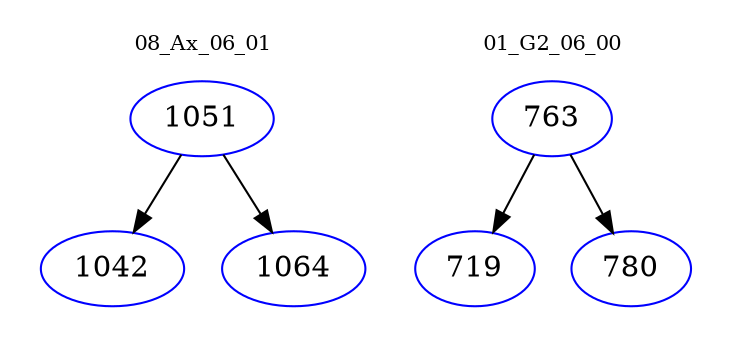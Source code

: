 digraph{
subgraph cluster_0 {
color = white
label = "08_Ax_06_01";
fontsize=10;
T0_1051 [label="1051", color="blue"]
T0_1051 -> T0_1042 [color="black"]
T0_1042 [label="1042", color="blue"]
T0_1051 -> T0_1064 [color="black"]
T0_1064 [label="1064", color="blue"]
}
subgraph cluster_1 {
color = white
label = "01_G2_06_00";
fontsize=10;
T1_763 [label="763", color="blue"]
T1_763 -> T1_719 [color="black"]
T1_719 [label="719", color="blue"]
T1_763 -> T1_780 [color="black"]
T1_780 [label="780", color="blue"]
}
}
